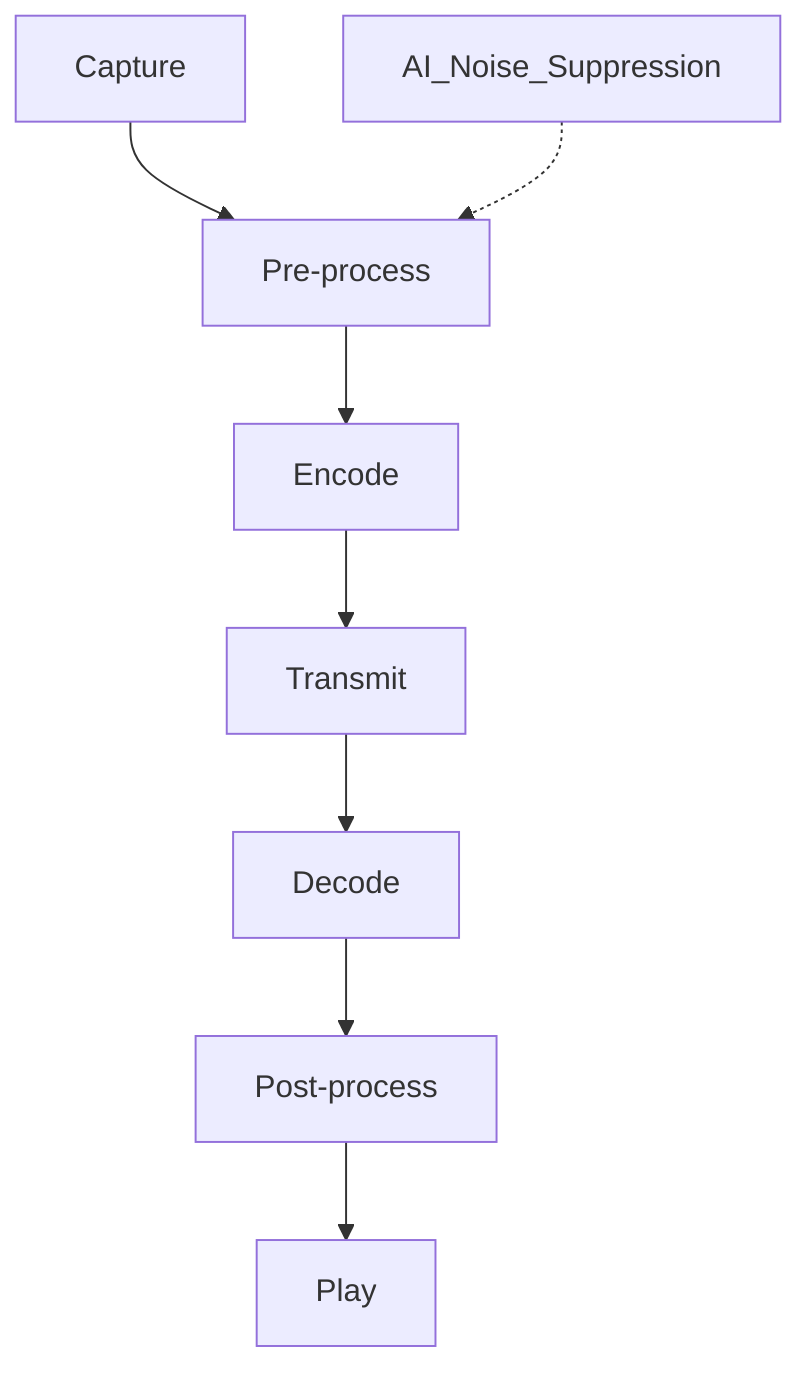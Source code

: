 flowchart TD
    Capture --> Pre-process
    Pre-process --> Encode
    Encode --> Transmit
    Transmit --> Decode
    Decode --> Post-process
    Post-process --> Play
    AI_Noise_Suppression -.-> Pre-process